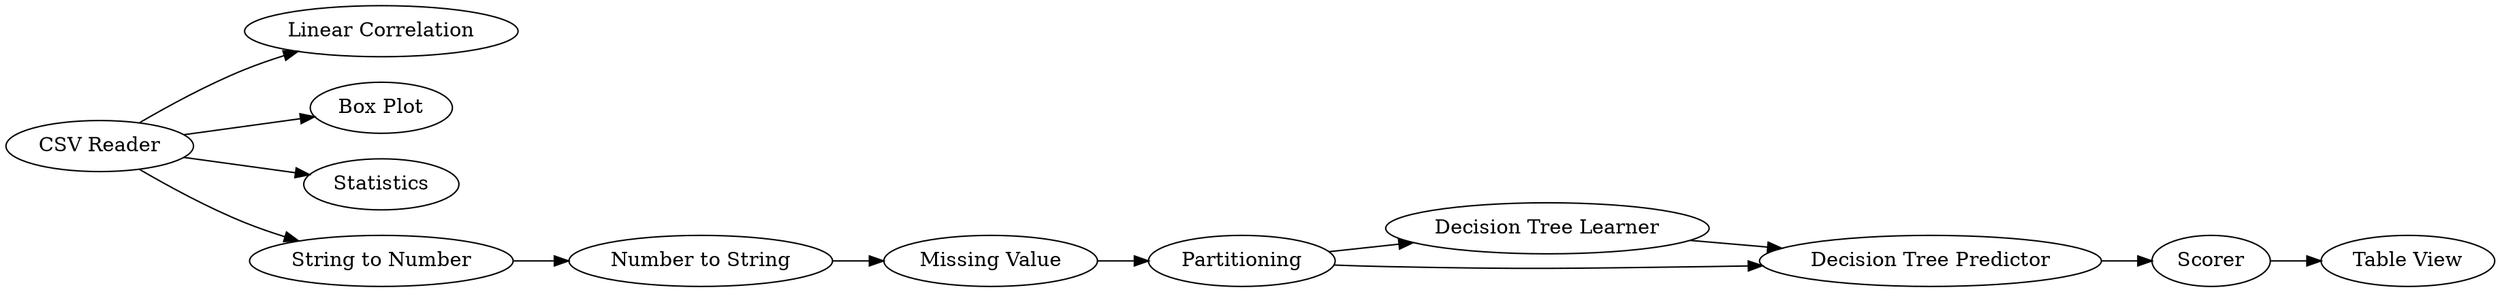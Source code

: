 digraph {
	1 [label="CSV Reader"]
	2 [label="Linear Correlation"]
	3 [label="Box Plot"]
	4 [label=Statistics]
	5 [label="Missing Value"]
	6 [label=Partitioning]
	7 [label="Decision Tree Learner"]
	8 [label="Decision Tree Predictor"]
	9 [label=Scorer]
	10 [label="String to Number"]
	11 [label="Number to String"]
	12 [label="Table View"]
	1 -> 2
	1 -> 3
	1 -> 4
	1 -> 10
	5 -> 6
	6 -> 7
	6 -> 8
	7 -> 8
	8 -> 9
	9 -> 12
	10 -> 11
	11 -> 5
	rankdir=LR
}

